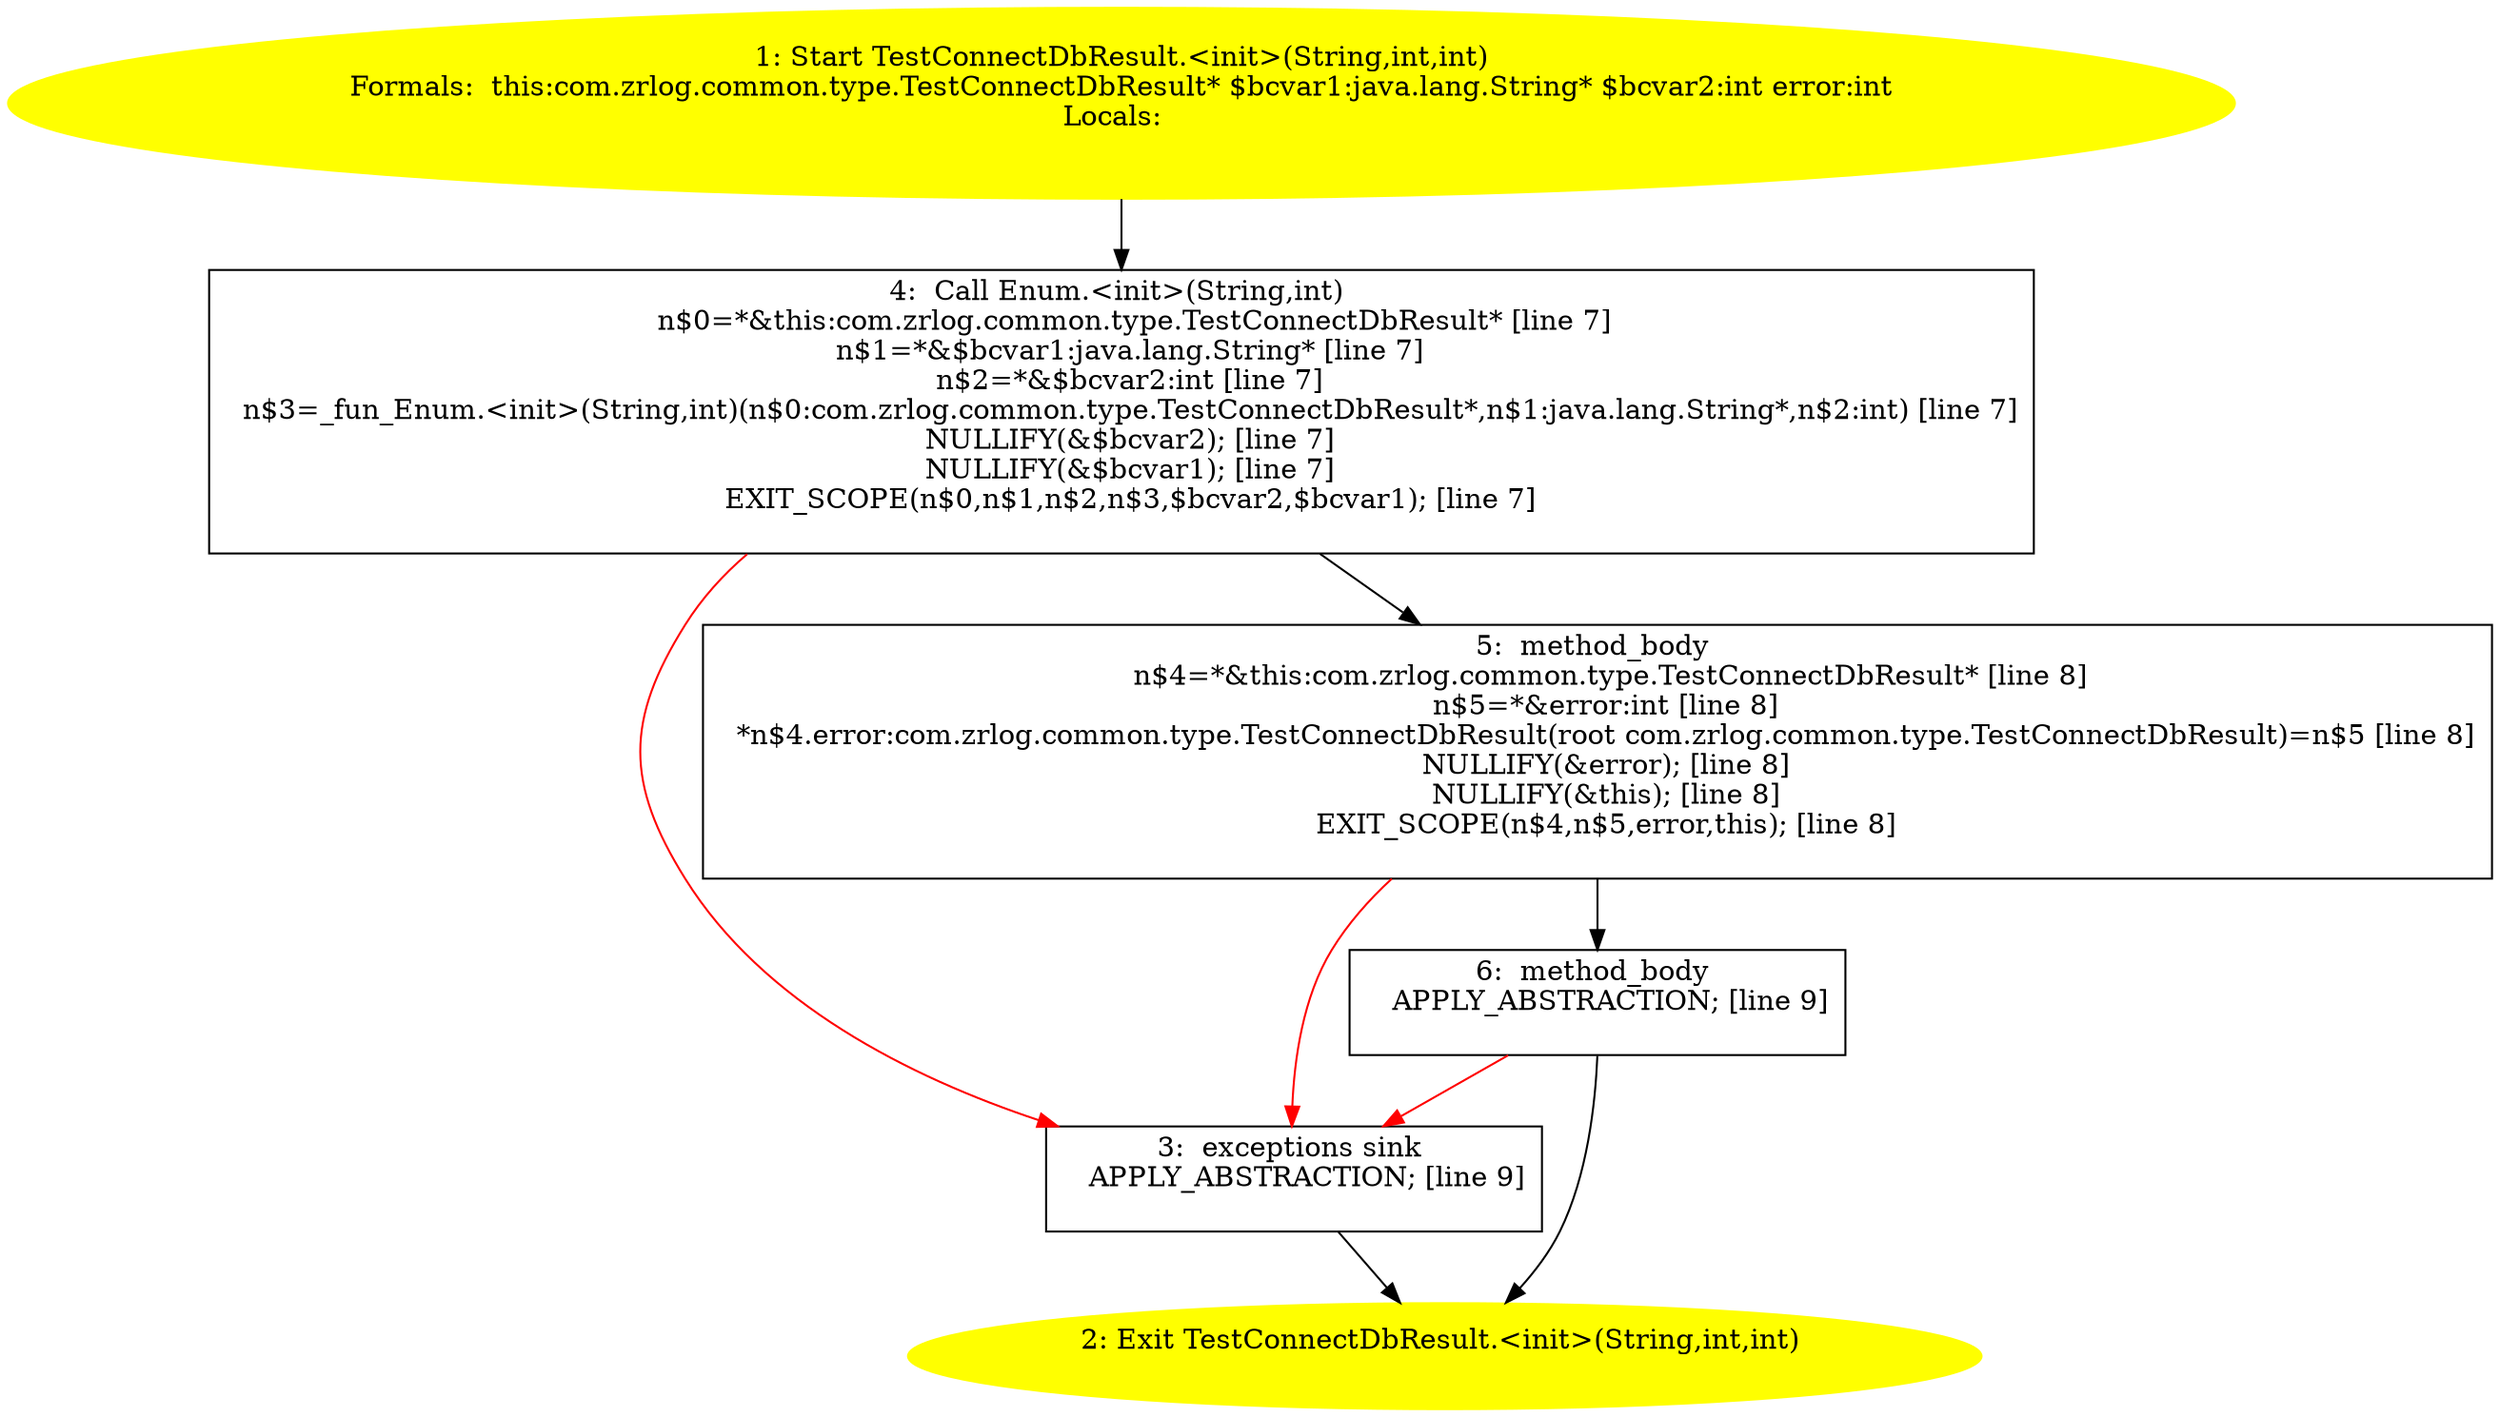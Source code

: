 /* @generated */
digraph cfg {
"com.zrlog.common.type.TestConnectDbResult.<init>(java.lang.String,int,int).59b9c79731235eba1a5d8b78a1261512_1" [label="1: Start TestConnectDbResult.<init>(String,int,int)\nFormals:  this:com.zrlog.common.type.TestConnectDbResult* $bcvar1:java.lang.String* $bcvar2:int error:int\nLocals:  \n  " color=yellow style=filled]
	

	 "com.zrlog.common.type.TestConnectDbResult.<init>(java.lang.String,int,int).59b9c79731235eba1a5d8b78a1261512_1" -> "com.zrlog.common.type.TestConnectDbResult.<init>(java.lang.String,int,int).59b9c79731235eba1a5d8b78a1261512_4" ;
"com.zrlog.common.type.TestConnectDbResult.<init>(java.lang.String,int,int).59b9c79731235eba1a5d8b78a1261512_2" [label="2: Exit TestConnectDbResult.<init>(String,int,int) \n  " color=yellow style=filled]
	

"com.zrlog.common.type.TestConnectDbResult.<init>(java.lang.String,int,int).59b9c79731235eba1a5d8b78a1261512_3" [label="3:  exceptions sink \n   APPLY_ABSTRACTION; [line 9]\n " shape="box"]
	

	 "com.zrlog.common.type.TestConnectDbResult.<init>(java.lang.String,int,int).59b9c79731235eba1a5d8b78a1261512_3" -> "com.zrlog.common.type.TestConnectDbResult.<init>(java.lang.String,int,int).59b9c79731235eba1a5d8b78a1261512_2" ;
"com.zrlog.common.type.TestConnectDbResult.<init>(java.lang.String,int,int).59b9c79731235eba1a5d8b78a1261512_4" [label="4:  Call Enum.<init>(String,int) \n   n$0=*&this:com.zrlog.common.type.TestConnectDbResult* [line 7]\n  n$1=*&$bcvar1:java.lang.String* [line 7]\n  n$2=*&$bcvar2:int [line 7]\n  n$3=_fun_Enum.<init>(String,int)(n$0:com.zrlog.common.type.TestConnectDbResult*,n$1:java.lang.String*,n$2:int) [line 7]\n  NULLIFY(&$bcvar2); [line 7]\n  NULLIFY(&$bcvar1); [line 7]\n  EXIT_SCOPE(n$0,n$1,n$2,n$3,$bcvar2,$bcvar1); [line 7]\n " shape="box"]
	

	 "com.zrlog.common.type.TestConnectDbResult.<init>(java.lang.String,int,int).59b9c79731235eba1a5d8b78a1261512_4" -> "com.zrlog.common.type.TestConnectDbResult.<init>(java.lang.String,int,int).59b9c79731235eba1a5d8b78a1261512_5" ;
	 "com.zrlog.common.type.TestConnectDbResult.<init>(java.lang.String,int,int).59b9c79731235eba1a5d8b78a1261512_4" -> "com.zrlog.common.type.TestConnectDbResult.<init>(java.lang.String,int,int).59b9c79731235eba1a5d8b78a1261512_3" [color="red" ];
"com.zrlog.common.type.TestConnectDbResult.<init>(java.lang.String,int,int).59b9c79731235eba1a5d8b78a1261512_5" [label="5:  method_body \n   n$4=*&this:com.zrlog.common.type.TestConnectDbResult* [line 8]\n  n$5=*&error:int [line 8]\n  *n$4.error:com.zrlog.common.type.TestConnectDbResult(root com.zrlog.common.type.TestConnectDbResult)=n$5 [line 8]\n  NULLIFY(&error); [line 8]\n  NULLIFY(&this); [line 8]\n  EXIT_SCOPE(n$4,n$5,error,this); [line 8]\n " shape="box"]
	

	 "com.zrlog.common.type.TestConnectDbResult.<init>(java.lang.String,int,int).59b9c79731235eba1a5d8b78a1261512_5" -> "com.zrlog.common.type.TestConnectDbResult.<init>(java.lang.String,int,int).59b9c79731235eba1a5d8b78a1261512_6" ;
	 "com.zrlog.common.type.TestConnectDbResult.<init>(java.lang.String,int,int).59b9c79731235eba1a5d8b78a1261512_5" -> "com.zrlog.common.type.TestConnectDbResult.<init>(java.lang.String,int,int).59b9c79731235eba1a5d8b78a1261512_3" [color="red" ];
"com.zrlog.common.type.TestConnectDbResult.<init>(java.lang.String,int,int).59b9c79731235eba1a5d8b78a1261512_6" [label="6:  method_body \n   APPLY_ABSTRACTION; [line 9]\n " shape="box"]
	

	 "com.zrlog.common.type.TestConnectDbResult.<init>(java.lang.String,int,int).59b9c79731235eba1a5d8b78a1261512_6" -> "com.zrlog.common.type.TestConnectDbResult.<init>(java.lang.String,int,int).59b9c79731235eba1a5d8b78a1261512_2" ;
	 "com.zrlog.common.type.TestConnectDbResult.<init>(java.lang.String,int,int).59b9c79731235eba1a5d8b78a1261512_6" -> "com.zrlog.common.type.TestConnectDbResult.<init>(java.lang.String,int,int).59b9c79731235eba1a5d8b78a1261512_3" [color="red" ];
}
